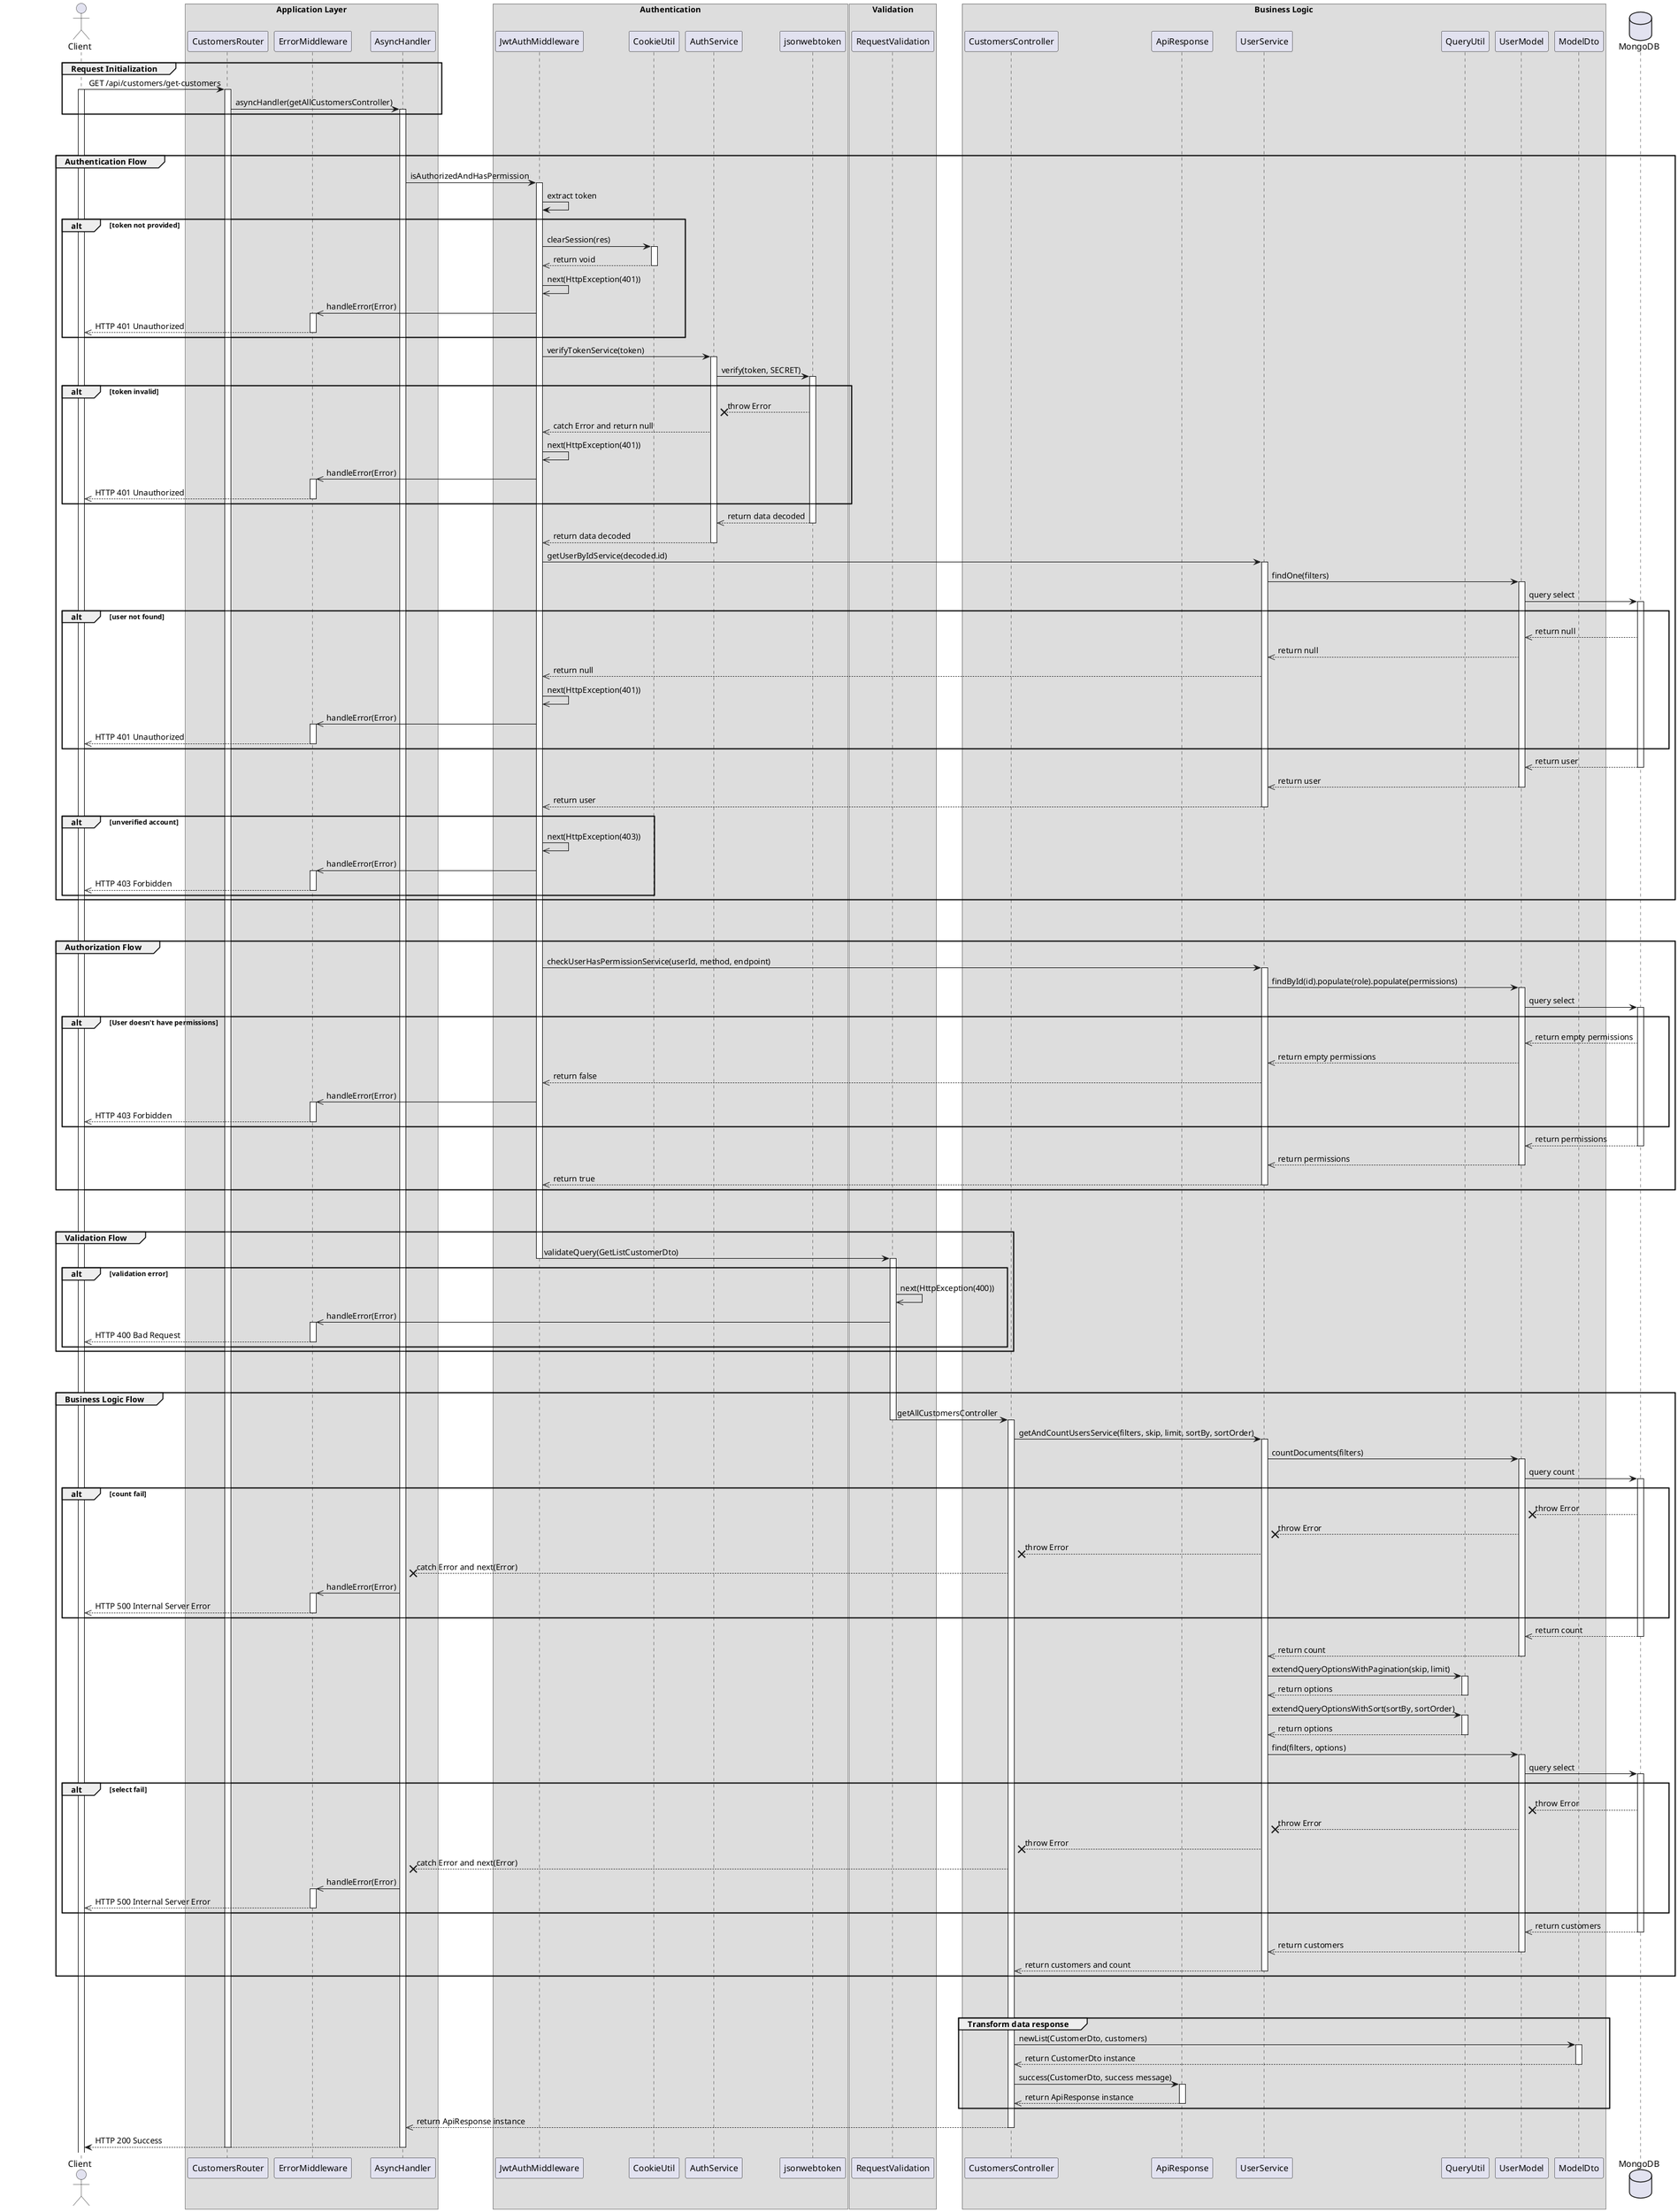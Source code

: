 @startuml View list Customer

actor Client

box "Application Layer"
participant CustomersRouter 
participant ErrorMiddleware 
participant AsyncHandler 
end box

box "Authentication"
participant JwtAuthMiddleware 
participant CookieUtil
participant AuthService
participant jsonwebtoken
end box


box "Validation"
participant RequestValidation
end box

box "Business Logic"
participant CustomersController
participant ApiResponse
participant UserService 
participant QueryUtil
participant UserModel
participant ModelDto
end box

database MongoDB

' Step 1
group Request Initialization
    Client -> CustomersRouter: GET /api/customers/get-customers
    activate Client
    activate CustomersRouter
    CustomersRouter -> AsyncHandler: asyncHandler(getAllCustomersController)
    activate AsyncHandler
end

break
break

' Step 2
group Authentication Flow
    AsyncHandler -> JwtAuthMiddleware: isAuthorizedAndHasPermission
    activate JwtAuthMiddleware

    JwtAuthMiddleware -> JwtAuthMiddleware: extract token
    alt token not provided
        JwtAuthMiddleware -> CookieUtil: clearSession(res)
        activate CookieUtil
        CookieUtil -->> JwtAuthMiddleware: return void
        deactivate CookieUtil
        JwtAuthMiddleware ->> JwtAuthMiddleware: next(HttpException(401))
        JwtAuthMiddleware ->> ErrorMiddleware: handleError(Error)
        activate ErrorMiddleware
        ErrorMiddleware -->> Client: HTTP 401 Unauthorized
        deactivate ErrorMiddleware
    end 

    JwtAuthMiddleware -> AuthService: verifyTokenService(token)
    activate AuthService
    AuthService -> jsonwebtoken: verify(token, SECRET)
    activate jsonwebtoken
    alt token invalid
        jsonwebtoken --x AuthService: throw Error
        AuthService -->> JwtAuthMiddleware: catch Error and return null
        JwtAuthMiddleware ->> JwtAuthMiddleware: next(HttpException(401))
        JwtAuthMiddleware ->> ErrorMiddleware: handleError(Error)
        activate ErrorMiddleware
        ErrorMiddleware -->> Client: HTTP 401 Unauthorized
        deactivate ErrorMiddleware
    end

    jsonwebtoken -->> AuthService: return data decoded
    deactivate jsonwebtoken
    AuthService -->> JwtAuthMiddleware: return data decoded
    deactivate AuthService
    JwtAuthMiddleware -> UserService: getUserByIdService(decoded.id)
    activate UserService
    UserService -> UserModel: findOne(filters)
    activate UserModel
    UserModel -> MongoDB: query select
    activate MongoDB

    alt user not found
        MongoDB -->> UserModel: return null
        UserModel -->> UserService: return null
        UserService -->> JwtAuthMiddleware: return null
        JwtAuthMiddleware ->> JwtAuthMiddleware: next(HttpException(401))
        JwtAuthMiddleware ->> ErrorMiddleware: handleError(Error)
        activate ErrorMiddleware
        ErrorMiddleware -->> Client: HTTP 401 Unauthorized
        deactivate ErrorMiddleware
    end

    MongoDB -->> UserModel: return user
    deactivate MongoDB
    UserModel -->> UserService: return user
    deactivate UserModel
    UserService -->> JwtAuthMiddleware: return user
    deactivate UserService

    alt unverified account
        JwtAuthMiddleware ->> JwtAuthMiddleware: next(HttpException(403))
        JwtAuthMiddleware ->> ErrorMiddleware: handleError(Error)
        activate ErrorMiddleware
        ErrorMiddleware -->> Client: HTTP 403 Forbidden
        deactivate ErrorMiddleware
    end
end

break
break

' Step 3
group Authorization Flow
    JwtAuthMiddleware -> UserService: checkUserHasPermissionService(userId, method, endpoint)
    activate UserService
    UserService -> UserModel: findById(id).populate(role).populate(permissions)
    activate UserModel
    UserModel -> MongoDB: query select
    activate MongoDB

    alt User doesn't have permissions 
        MongoDB -->> UserModel: return empty permissions
        UserModel -->> UserService: return empty permissions
        UserService -->> JwtAuthMiddleware: return false
        JwtAuthMiddleware ->> ErrorMiddleware: handleError(Error)
        activate ErrorMiddleware
        ErrorMiddleware -->> Client: HTTP 403 Forbidden
        deactivate ErrorMiddleware
    end

    MongoDB -->> UserModel: return permissions
    deactivate MongoDB
    UserModel -->> UserService: return permissions
    deactivate UserModel
    UserService -->> JwtAuthMiddleware: return true
    deactivate UserService
end

break
break

' Step 4
group Validation Flow
    JwtAuthMiddleware -> RequestValidation: validateQuery(GetListCustomerDto)
    deactivate JwtAuthMiddleware
    activate RequestValidation
    alt validation error
        RequestValidation ->> RequestValidation: next(HttpException(400))
        RequestValidation ->> ErrorMiddleware: handleError(Error)
        activate ErrorMiddleware
        ErrorMiddleware -->> Client: HTTP 400 Bad Request
        deactivate ErrorMiddleware
    end
    
end

break
break


' step 5
group Business Logic Flow
    RequestValidation -> CustomersController: getAllCustomersController
    deactivate RequestValidation
    activate CustomersController
    CustomersController -> UserService: getAndCountUsersService(filters, skip, limit, sortBy, sortOrder)
    activate UserService
    UserService -> UserModel:countDocuments(filters)
    activate UserModel
    UserModel -> MongoDB: query count
    activate MongoDB

    alt count fail
        MongoDB --x UserModel: throw Error
        UserModel --x UserService: throw Error
        UserService --x CustomersController: throw Error
        CustomersController --x AsyncHandler: catch Error and next(Error)
        AsyncHandler ->> ErrorMiddleware: handleError(Error) 
        activate ErrorMiddleware
        ErrorMiddleware -->> Client: HTTP 500 Internal Server Error
        deactivate ErrorMiddleware
    end

    MongoDB -->> UserModel: return count
    deactivate MongoDB
    UserModel -->> UserService: return count
    deactivate UserModel
    UserService -> QueryUtil: extendQueryOptionsWithPagination(skip, limit)
    activate QueryUtil
    QueryUtil -->> UserService: return options
    deactivate QueryUtil
    UserService -> QueryUtil: extendQueryOptionsWithSort(sortBy, sortOrder)
    activate QueryUtil
    QueryUtil -->> UserService: return options
    deactivate QueryUtil
    UserService -> UserModel: find(filters, options)
    activate UserModel
    UserModel -> MongoDB: query select
    activate MongoDB

    alt select fail
        MongoDB --x UserModel: throw Error
        UserModel --x UserService: throw Error
        UserService --x CustomersController: throw Error
        CustomersController --x AsyncHandler: catch Error and next(Error)
        AsyncHandler ->> ErrorMiddleware: handleError(Error) 
        activate ErrorMiddleware
        ErrorMiddleware -->> Client: HTTP 500 Internal Server Error
        deactivate ErrorMiddleware
    end

    MongoDB -->> UserModel: return customers
    deactivate MongoDB
    UserModel -->> UserService: return customers
    deactivate UserModel
    UserService -->> CustomersController: return customers and count
    deactivate UserService


end
break
break

group Transform data response
    CustomersController -> ModelDto: newList(CustomerDto, customers)
    activate ModelDto
    ModelDto -->> CustomersController: return CustomerDto instance
    deactivate ModelDto

    CustomersController -> ApiResponse: success(CustomerDto, success message)
    activate ApiResponse
    ApiResponse -->> CustomersController: return ApiResponse instance
    deactivate ApiResponse 
end
CustomersController -->> AsyncHandler: return ApiResponse instance
deactivate CustomersController
AsyncHandler --> Client: HTTP 200 Success
deactivate AsyncHandler
deactivate CustomersRouter



@enduml